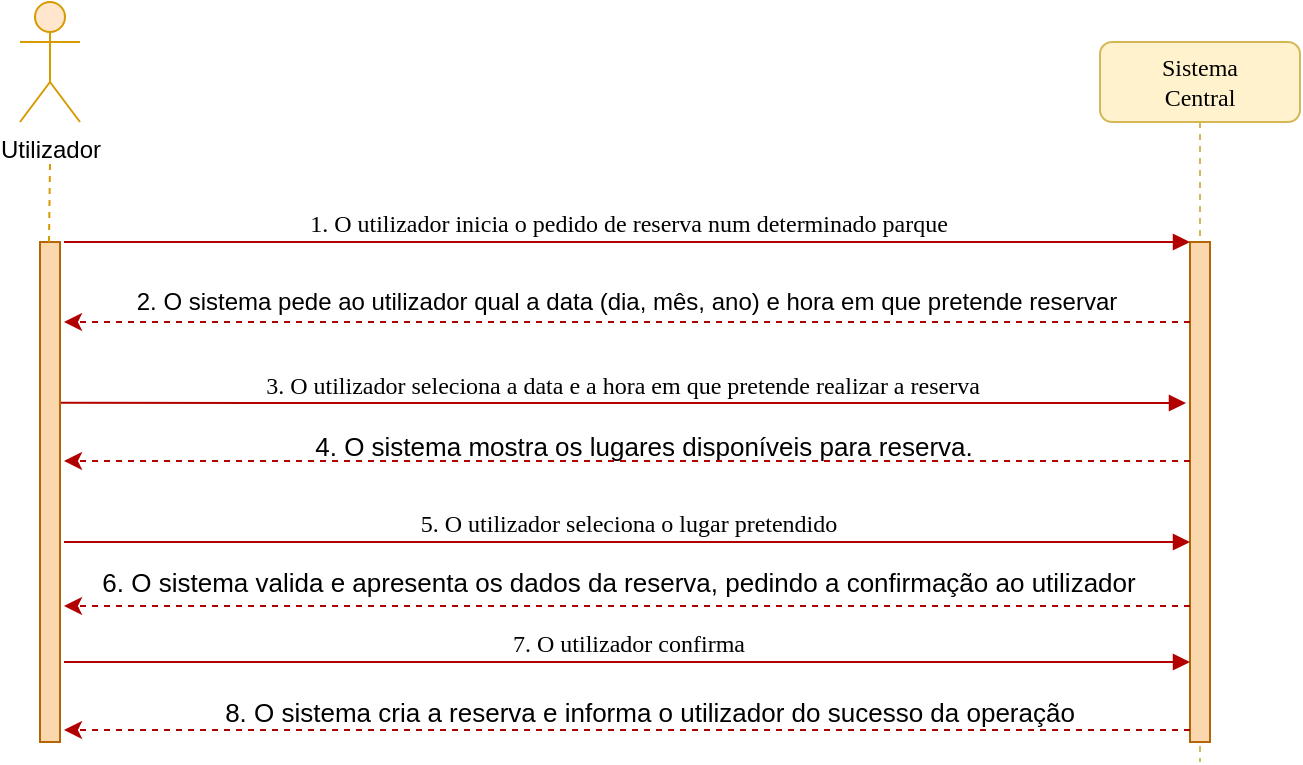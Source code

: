 <mxfile version="14.2.7" type="device"><diagram name="Page-1" id="13e1069c-82ec-6db2-03f1-153e76fe0fe0"><mxGraphModel dx="1422" dy="762" grid="1" gridSize="10" guides="1" tooltips="1" connect="1" arrows="1" fold="1" page="1" pageScale="1" pageWidth="1100" pageHeight="850" background="#ffffff" math="0" shadow="0"><root><mxCell id="0"/><mxCell id="1" parent="0"/><mxCell id="7baba1c4bc27f4b0-2" value="Sistema&lt;br&gt;Central" style="shape=umlLifeline;perimeter=lifelinePerimeter;whiteSpace=wrap;html=1;container=1;collapsible=0;recursiveResize=0;outlineConnect=0;rounded=1;shadow=0;comic=0;labelBackgroundColor=none;strokeWidth=1;fontFamily=Verdana;fontSize=12;align=center;fillColor=#fff2cc;strokeColor=#d6b656;" parent="1" vertex="1"><mxGeometry x="650" y="80" width="100" height="360" as="geometry"/></mxCell><mxCell id="7baba1c4bc27f4b0-10" value="" style="html=1;points=[];perimeter=orthogonalPerimeter;rounded=0;shadow=0;comic=0;labelBackgroundColor=none;strokeWidth=1;fontFamily=Verdana;fontSize=12;align=center;fillColor=#fad7ac;strokeColor=#b46504;" parent="7baba1c4bc27f4b0-2" vertex="1"><mxGeometry x="45" y="100" width="10" height="250" as="geometry"/></mxCell><mxCell id="7baba1c4bc27f4b0-11" value="1. O utilizador inicia o pedido de reserva num determinado parque" style="html=1;verticalAlign=bottom;endArrow=block;entryX=0;entryY=0;labelBackgroundColor=none;fontFamily=Verdana;fontSize=12;edgeStyle=elbowEdgeStyle;elbow=vertical;exitX=1;exitY=0;exitDx=0;exitDy=0;exitPerimeter=0;fillColor=#e51400;strokeColor=#B20000;" parent="1" target="7baba1c4bc27f4b0-10" edge="1"><mxGeometry relative="1" as="geometry"><mxPoint x="132" y="180" as="sourcePoint"/></mxGeometry></mxCell><mxCell id="znJf9reHH-CIJ2gW25GH-6" value="" style="endArrow=classic;html=1;dashed=1;entryX=1.6;entryY=0.227;entryDx=0;entryDy=0;entryPerimeter=0;fillColor=#e51400;strokeColor=#B20000;" parent="1" edge="1"><mxGeometry width="50" height="50" relative="1" as="geometry"><mxPoint x="695" y="220.0" as="sourcePoint"/><mxPoint x="132" y="220.0" as="targetPoint"/></mxGeometry></mxCell><mxCell id="znJf9reHH-CIJ2gW25GH-7" value="&lt;font style=&quot;font-size: 13px&quot;&gt;4. O sistema mostra os lugares disponíveis para reserva.&lt;/font&gt;" style="text;html=1;strokeColor=none;fillColor=none;align=center;verticalAlign=middle;whiteSpace=wrap;rounded=0;" parent="1" vertex="1"><mxGeometry x="177" y="272" width="490" height="20" as="geometry"/></mxCell><mxCell id="D6X0hYhpaSF5o8uGeYu3-1" value="" style="endArrow=classic;html=1;dashed=1;entryX=1.6;entryY=0.227;entryDx=0;entryDy=0;entryPerimeter=0;fillColor=#e51400;strokeColor=#B20000;" parent="1" edge="1"><mxGeometry width="50" height="50" relative="1" as="geometry"><mxPoint x="695" y="289.5" as="sourcePoint"/><mxPoint x="132" y="289.5" as="targetPoint"/></mxGeometry></mxCell><mxCell id="D6X0hYhpaSF5o8uGeYu3-2" value="3. O utilizador seleciona a data e a hora em que pretende realizar a reserva" style="html=1;verticalAlign=bottom;endArrow=block;entryX=0;entryY=0;labelBackgroundColor=none;fontFamily=Verdana;fontSize=12;edgeStyle=elbowEdgeStyle;elbow=vertical;exitX=1;exitY=0;exitDx=0;exitDy=0;exitPerimeter=0;fillColor=#e51400;strokeColor=#B20000;" parent="1" edge="1"><mxGeometry relative="1" as="geometry"><mxPoint x="130" y="260.43" as="sourcePoint"/><mxPoint x="693" y="260.43" as="targetPoint"/></mxGeometry></mxCell><mxCell id="D6X0hYhpaSF5o8uGeYu3-3" value="2. O sistema pede ao utilizador qual a data (dia, mês, ano) e hora em que pretende reservar" style="text;html=1;strokeColor=none;fillColor=none;align=center;verticalAlign=middle;whiteSpace=wrap;rounded=0;" parent="1" vertex="1"><mxGeometry x="160" y="200" width="507" height="20" as="geometry"/></mxCell><mxCell id="EL2TGnSvPZHXGK3PBHy9-2" value="5. O utilizador seleciona o lugar pretendido" style="html=1;verticalAlign=bottom;endArrow=block;entryX=0;entryY=0;labelBackgroundColor=none;fontFamily=Verdana;fontSize=12;edgeStyle=elbowEdgeStyle;elbow=vertical;exitX=1;exitY=0;exitDx=0;exitDy=0;exitPerimeter=0;fillColor=#e51400;strokeColor=#B20000;" edge="1" parent="1"><mxGeometry relative="1" as="geometry"><mxPoint x="132" y="330" as="sourcePoint"/><mxPoint x="695" y="330.0" as="targetPoint"/></mxGeometry></mxCell><mxCell id="EL2TGnSvPZHXGK3PBHy9-3" value="" style="endArrow=classic;html=1;dashed=1;entryX=1.6;entryY=0.227;entryDx=0;entryDy=0;entryPerimeter=0;fillColor=#e51400;strokeColor=#B20000;" edge="1" parent="1"><mxGeometry width="50" height="50" relative="1" as="geometry"><mxPoint x="695" y="362" as="sourcePoint"/><mxPoint x="132" y="362" as="targetPoint"/></mxGeometry></mxCell><mxCell id="EL2TGnSvPZHXGK3PBHy9-4" value="&lt;font style=&quot;font-size: 12px&quot;&gt;7. O utilizador confirma&lt;/font&gt;" style="html=1;verticalAlign=bottom;endArrow=block;entryX=0;entryY=0;labelBackgroundColor=none;fontFamily=Verdana;fontSize=12;edgeStyle=elbowEdgeStyle;elbow=vertical;exitX=1;exitY=0;exitDx=0;exitDy=0;exitPerimeter=0;fillColor=#e51400;strokeColor=#B20000;" edge="1" parent="1"><mxGeometry relative="1" as="geometry"><mxPoint x="132" y="390" as="sourcePoint"/><mxPoint x="695" y="390.0" as="targetPoint"/></mxGeometry></mxCell><mxCell id="EL2TGnSvPZHXGK3PBHy9-6" value="&lt;font style=&quot;font-size: 13px&quot;&gt;6. O sistema valida e apresenta os dados da reserva, pedindo a confirmação ao utilizador&lt;/font&gt;" style="text;html=1;strokeColor=none;fillColor=none;align=center;verticalAlign=middle;whiteSpace=wrap;rounded=0;" vertex="1" parent="1"><mxGeometry x="146" y="340" width="527" height="20" as="geometry"/></mxCell><mxCell id="EL2TGnSvPZHXGK3PBHy9-7" value="&lt;font style=&quot;font-size: 13px&quot;&gt;8. O sistema cria a reserva e informa o utilizador do sucesso da operação&lt;/font&gt;" style="text;html=1;strokeColor=none;fillColor=none;align=center;verticalAlign=middle;whiteSpace=wrap;rounded=0;" vertex="1" parent="1"><mxGeometry x="180" y="405" width="490" height="20" as="geometry"/></mxCell><mxCell id="EL2TGnSvPZHXGK3PBHy9-9" value="" style="endArrow=classic;html=1;dashed=1;entryX=1.6;entryY=0.227;entryDx=0;entryDy=0;entryPerimeter=0;fillColor=#e51400;strokeColor=#B20000;" edge="1" parent="1"><mxGeometry width="50" height="50" relative="1" as="geometry"><mxPoint x="695" y="424" as="sourcePoint"/><mxPoint x="132" y="424" as="targetPoint"/></mxGeometry></mxCell><mxCell id="EL2TGnSvPZHXGK3PBHy9-10" value="" style="html=1;points=[];perimeter=orthogonalPerimeter;rounded=0;shadow=0;comic=0;labelBackgroundColor=none;strokeWidth=1;fontFamily=Verdana;fontSize=12;align=center;fillColor=#fad7ac;strokeColor=#b46504;" vertex="1" parent="1"><mxGeometry x="120" y="180" width="10" height="250" as="geometry"/></mxCell><mxCell id="EL2TGnSvPZHXGK3PBHy9-11" value="Utilizador" style="shape=umlActor;verticalLabelPosition=bottom;verticalAlign=top;html=1;outlineConnect=0;fillColor=#ffe6cc;strokeColor=#d79b00;" vertex="1" parent="1"><mxGeometry x="110" y="60" width="30" height="60" as="geometry"/></mxCell><mxCell id="EL2TGnSvPZHXGK3PBHy9-12" value="" style="endArrow=none;dashed=1;html=1;fillColor=#ffe6cc;strokeColor=#d79b00;" edge="1" parent="1"><mxGeometry width="50" height="50" relative="1" as="geometry"><mxPoint x="124.5" y="180" as="sourcePoint"/><mxPoint x="125" y="140" as="targetPoint"/></mxGeometry></mxCell></root></mxGraphModel></diagram></mxfile>